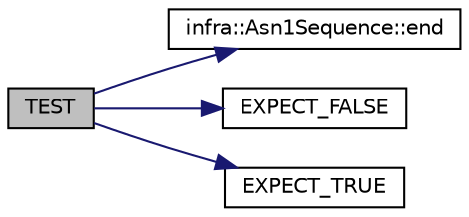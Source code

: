 digraph "TEST"
{
 // INTERACTIVE_SVG=YES
  edge [fontname="Helvetica",fontsize="10",labelfontname="Helvetica",labelfontsize="10"];
  node [fontname="Helvetica",fontsize="10",shape=record];
  rankdir="LR";
  Node28 [label="TEST",height=0.2,width=0.4,color="black", fillcolor="grey75", style="filled", fontcolor="black"];
  Node28 -> Node29 [color="midnightblue",fontsize="10",style="solid",fontname="Helvetica"];
  Node29 [label="infra::Asn1Sequence::end",height=0.2,width=0.4,color="black", fillcolor="white", style="filled",URL="$df/dd8/classinfra_1_1_asn1_sequence.html#aaee8df144f42d6f8036ae31789b1ceb7"];
  Node28 -> Node30 [color="midnightblue",fontsize="10",style="solid",fontname="Helvetica"];
  Node30 [label="EXPECT_FALSE",height=0.2,width=0.4,color="black", fillcolor="white", style="filled",URL="$d6/def/_test_json_8cpp.html#ac7ef10ed7113236e5f3dfce13707224e"];
  Node28 -> Node31 [color="midnightblue",fontsize="10",style="solid",fontname="Helvetica"];
  Node31 [label="EXPECT_TRUE",height=0.2,width=0.4,color="black", fillcolor="white", style="filled",URL="$d6/def/_test_json_8cpp.html#a84dbe6e62bbec23a120a258315c7b6dc"];
}
